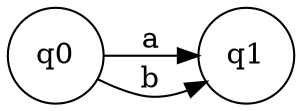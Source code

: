 digraph grafo {
	rankdir=LR;
	size="8,5"
	node [shape = doublecircle];
	node [shape = circle];
	q0 -> q1 [ label = "a" ];
	q0 -> q1 [ label = "b" ];
}
